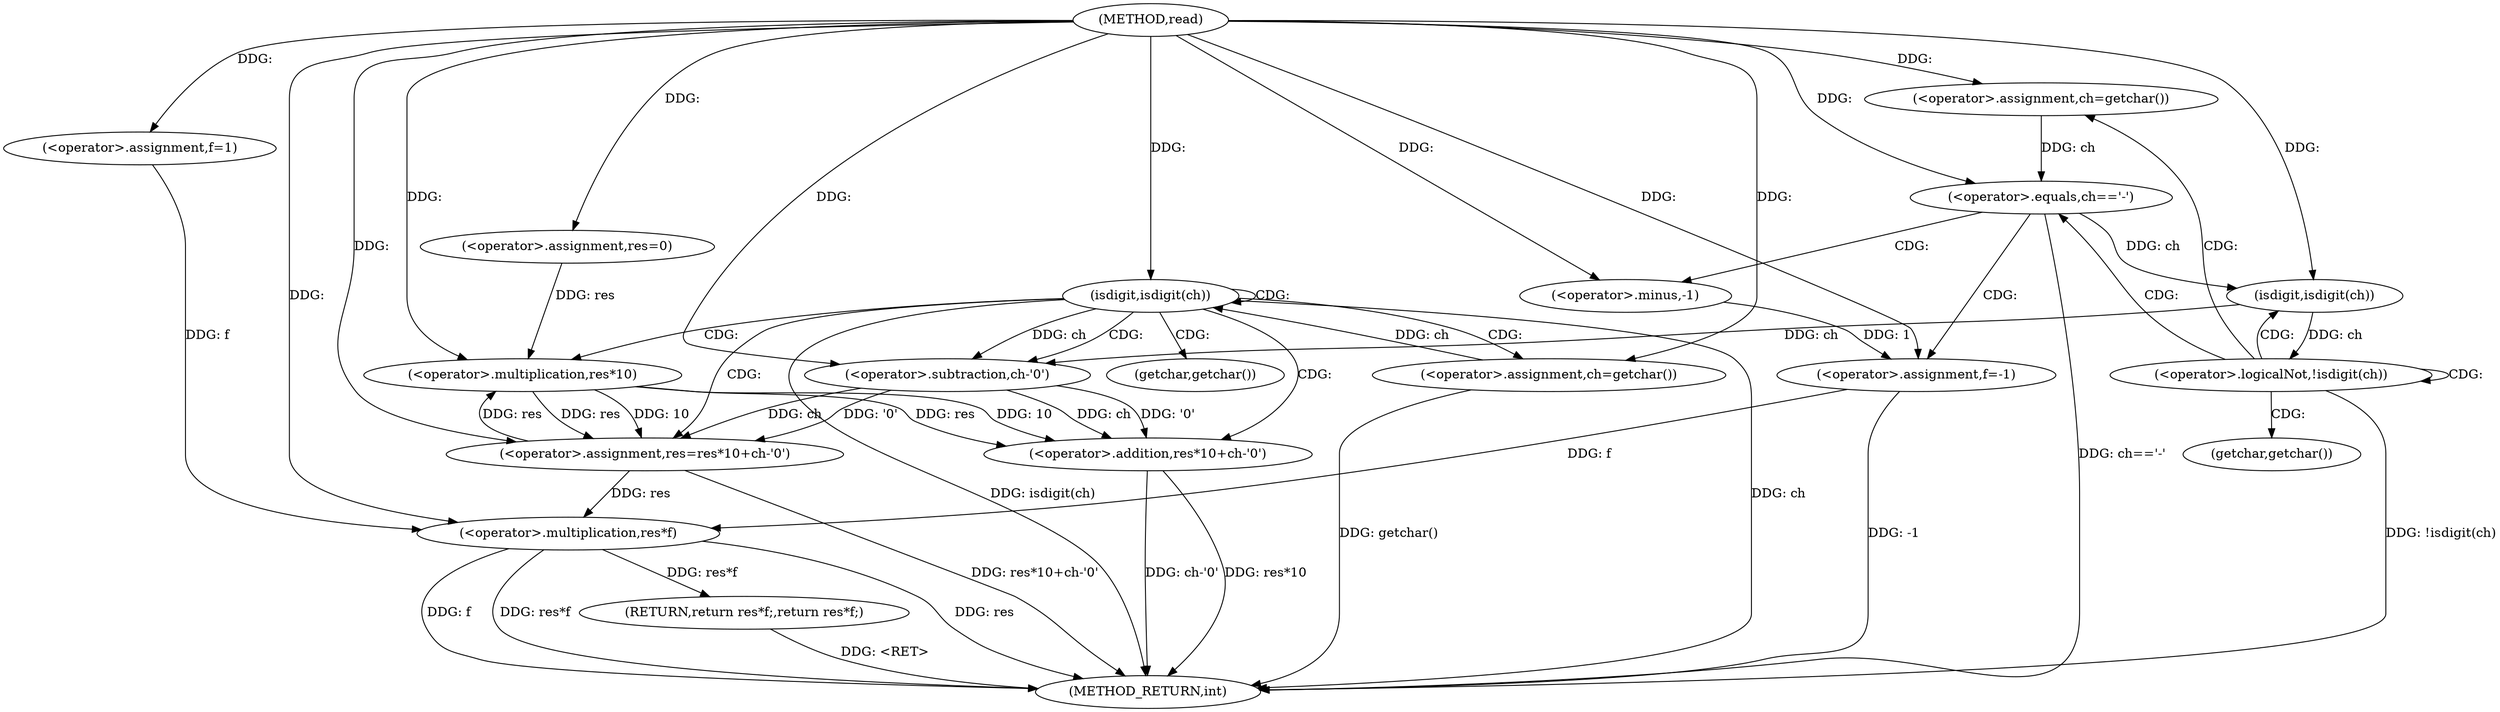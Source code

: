 digraph "read" {  
"1000101" [label = "(METHOD,read)" ]
"1000148" [label = "(METHOD_RETURN,int)" ]
"1000104" [label = "(<operator>.assignment,res=0)" ]
"1000108" [label = "(<operator>.assignment,f=1)" ]
"1000144" [label = "(RETURN,return res*f;,return res*f;)" ]
"1000125" [label = "(<operator>.logicalNot,!isdigit(ch))" ]
"1000142" [label = "(isdigit,isdigit(ch))" ]
"1000145" [label = "(<operator>.multiplication,res*f)" ]
"1000114" [label = "(<operator>.assignment,ch=getchar())" ]
"1000130" [label = "(<operator>.assignment,res=res*10+ch-'0')" ]
"1000139" [label = "(<operator>.assignment,ch=getchar())" ]
"1000118" [label = "(<operator>.equals,ch=='-')" ]
"1000121" [label = "(<operator>.assignment,f=-1)" ]
"1000126" [label = "(isdigit,isdigit(ch))" ]
"1000132" [label = "(<operator>.addition,res*10+ch-'0')" ]
"1000123" [label = "(<operator>.minus,-1)" ]
"1000133" [label = "(<operator>.multiplication,res*10)" ]
"1000136" [label = "(<operator>.subtraction,ch-'0')" ]
"1000116" [label = "(getchar,getchar())" ]
"1000141" [label = "(getchar,getchar())" ]
  "1000144" -> "1000148"  [ label = "DDG: <RET>"] 
  "1000118" -> "1000148"  [ label = "DDG: ch=='-'"] 
  "1000121" -> "1000148"  [ label = "DDG: -1"] 
  "1000125" -> "1000148"  [ label = "DDG: !isdigit(ch)"] 
  "1000132" -> "1000148"  [ label = "DDG: res*10"] 
  "1000132" -> "1000148"  [ label = "DDG: ch-'0'"] 
  "1000130" -> "1000148"  [ label = "DDG: res*10+ch-'0'"] 
  "1000139" -> "1000148"  [ label = "DDG: getchar()"] 
  "1000142" -> "1000148"  [ label = "DDG: ch"] 
  "1000142" -> "1000148"  [ label = "DDG: isdigit(ch)"] 
  "1000145" -> "1000148"  [ label = "DDG: res"] 
  "1000145" -> "1000148"  [ label = "DDG: f"] 
  "1000145" -> "1000148"  [ label = "DDG: res*f"] 
  "1000101" -> "1000104"  [ label = "DDG: "] 
  "1000101" -> "1000108"  [ label = "DDG: "] 
  "1000145" -> "1000144"  [ label = "DDG: res*f"] 
  "1000101" -> "1000114"  [ label = "DDG: "] 
  "1000126" -> "1000125"  [ label = "DDG: ch"] 
  "1000133" -> "1000130"  [ label = "DDG: 10"] 
  "1000133" -> "1000130"  [ label = "DDG: res"] 
  "1000136" -> "1000130"  [ label = "DDG: ch"] 
  "1000136" -> "1000130"  [ label = "DDG: '0'"] 
  "1000101" -> "1000139"  [ label = "DDG: "] 
  "1000139" -> "1000142"  [ label = "DDG: ch"] 
  "1000101" -> "1000142"  [ label = "DDG: "] 
  "1000130" -> "1000145"  [ label = "DDG: res"] 
  "1000101" -> "1000145"  [ label = "DDG: "] 
  "1000108" -> "1000145"  [ label = "DDG: f"] 
  "1000121" -> "1000145"  [ label = "DDG: f"] 
  "1000123" -> "1000121"  [ label = "DDG: 1"] 
  "1000118" -> "1000126"  [ label = "DDG: ch"] 
  "1000101" -> "1000126"  [ label = "DDG: "] 
  "1000101" -> "1000130"  [ label = "DDG: "] 
  "1000114" -> "1000118"  [ label = "DDG: ch"] 
  "1000101" -> "1000118"  [ label = "DDG: "] 
  "1000101" -> "1000121"  [ label = "DDG: "] 
  "1000133" -> "1000132"  [ label = "DDG: 10"] 
  "1000133" -> "1000132"  [ label = "DDG: res"] 
  "1000136" -> "1000132"  [ label = "DDG: ch"] 
  "1000136" -> "1000132"  [ label = "DDG: '0'"] 
  "1000101" -> "1000123"  [ label = "DDG: "] 
  "1000104" -> "1000133"  [ label = "DDG: res"] 
  "1000130" -> "1000133"  [ label = "DDG: res"] 
  "1000101" -> "1000133"  [ label = "DDG: "] 
  "1000126" -> "1000136"  [ label = "DDG: ch"] 
  "1000142" -> "1000136"  [ label = "DDG: ch"] 
  "1000101" -> "1000136"  [ label = "DDG: "] 
  "1000125" -> "1000125"  [ label = "CDG: "] 
  "1000125" -> "1000116"  [ label = "CDG: "] 
  "1000125" -> "1000126"  [ label = "CDG: "] 
  "1000125" -> "1000114"  [ label = "CDG: "] 
  "1000125" -> "1000118"  [ label = "CDG: "] 
  "1000142" -> "1000132"  [ label = "CDG: "] 
  "1000142" -> "1000142"  [ label = "CDG: "] 
  "1000142" -> "1000141"  [ label = "CDG: "] 
  "1000142" -> "1000130"  [ label = "CDG: "] 
  "1000142" -> "1000139"  [ label = "CDG: "] 
  "1000142" -> "1000133"  [ label = "CDG: "] 
  "1000142" -> "1000136"  [ label = "CDG: "] 
  "1000118" -> "1000121"  [ label = "CDG: "] 
  "1000118" -> "1000123"  [ label = "CDG: "] 
}
